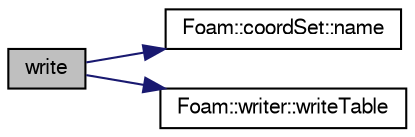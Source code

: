digraph "write"
{
  bgcolor="transparent";
  edge [fontname="FreeSans",fontsize="10",labelfontname="FreeSans",labelfontsize="10"];
  node [fontname="FreeSans",fontsize="10",shape=record];
  rankdir="LR";
  Node18 [label="write",height=0.2,width=0.4,color="black", fillcolor="grey75", style="filled", fontcolor="black"];
  Node18 -> Node19 [color="midnightblue",fontsize="10",style="solid",fontname="FreeSans"];
  Node19 [label="Foam::coordSet::name",height=0.2,width=0.4,color="black",URL="$a21846.html#acc80e00a8ac919288fb55bd14cc88bf6"];
  Node18 -> Node20 [color="midnightblue",fontsize="10",style="solid",fontname="FreeSans"];
  Node20 [label="Foam::writer::writeTable",height=0.2,width=0.4,color="black",URL="$a21878.html#a29682da04c03a1b133c2c82aeb2e333f",tooltip="Writes single-column ascii write. Column 1 is coordSet coordinate,. "];
}
